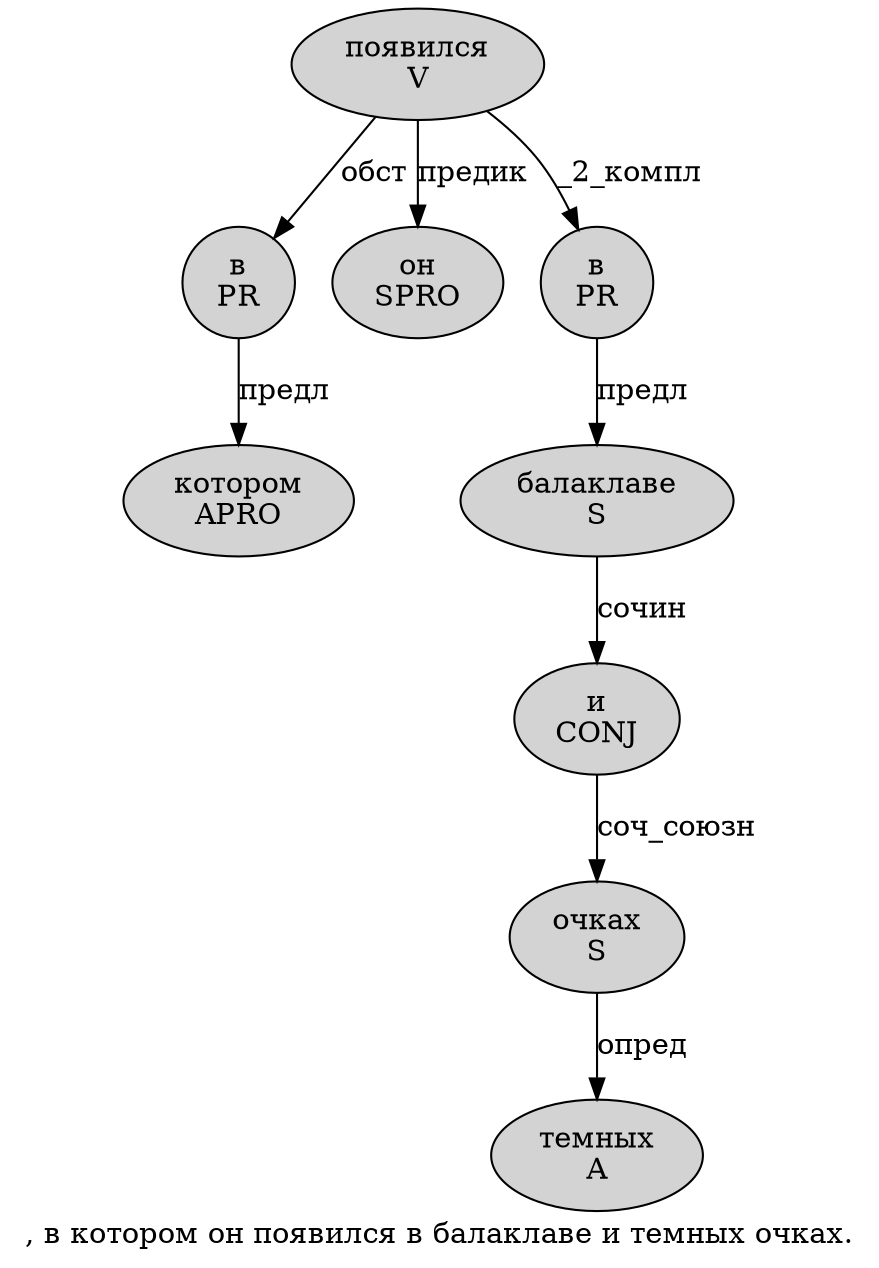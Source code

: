 digraph SENTENCE_417 {
	graph [label=", в котором он появился в балаклаве и темных очках."]
	node [style=filled]
		1 [label="в
PR" color="" fillcolor=lightgray penwidth=1 shape=ellipse]
		2 [label="котором
APRO" color="" fillcolor=lightgray penwidth=1 shape=ellipse]
		3 [label="он
SPRO" color="" fillcolor=lightgray penwidth=1 shape=ellipse]
		4 [label="появился
V" color="" fillcolor=lightgray penwidth=1 shape=ellipse]
		5 [label="в
PR" color="" fillcolor=lightgray penwidth=1 shape=ellipse]
		6 [label="балаклаве
S" color="" fillcolor=lightgray penwidth=1 shape=ellipse]
		7 [label="и
CONJ" color="" fillcolor=lightgray penwidth=1 shape=ellipse]
		8 [label="темных
A" color="" fillcolor=lightgray penwidth=1 shape=ellipse]
		9 [label="очках
S" color="" fillcolor=lightgray penwidth=1 shape=ellipse]
			9 -> 8 [label="опред"]
			5 -> 6 [label="предл"]
			7 -> 9 [label="соч_союзн"]
			1 -> 2 [label="предл"]
			4 -> 1 [label="обст"]
			4 -> 3 [label="предик"]
			4 -> 5 [label="_2_компл"]
			6 -> 7 [label="сочин"]
}